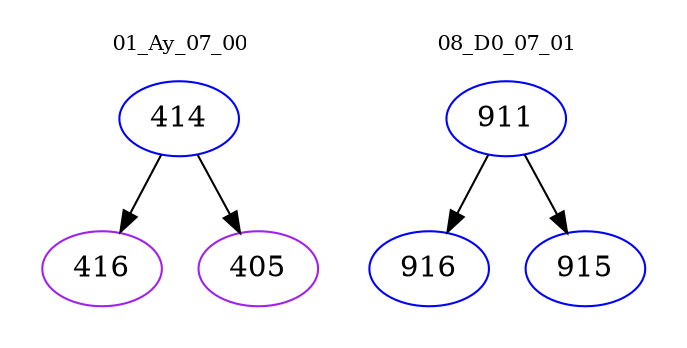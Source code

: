 digraph{
subgraph cluster_0 {
color = white
label = "01_Ay_07_00";
fontsize=10;
T0_414 [label="414", color="blue"]
T0_414 -> T0_416 [color="black"]
T0_416 [label="416", color="purple"]
T0_414 -> T0_405 [color="black"]
T0_405 [label="405", color="purple"]
}
subgraph cluster_1 {
color = white
label = "08_D0_07_01";
fontsize=10;
T1_911 [label="911", color="blue"]
T1_911 -> T1_916 [color="black"]
T1_916 [label="916", color="blue"]
T1_911 -> T1_915 [color="black"]
T1_915 [label="915", color="blue"]
}
}
